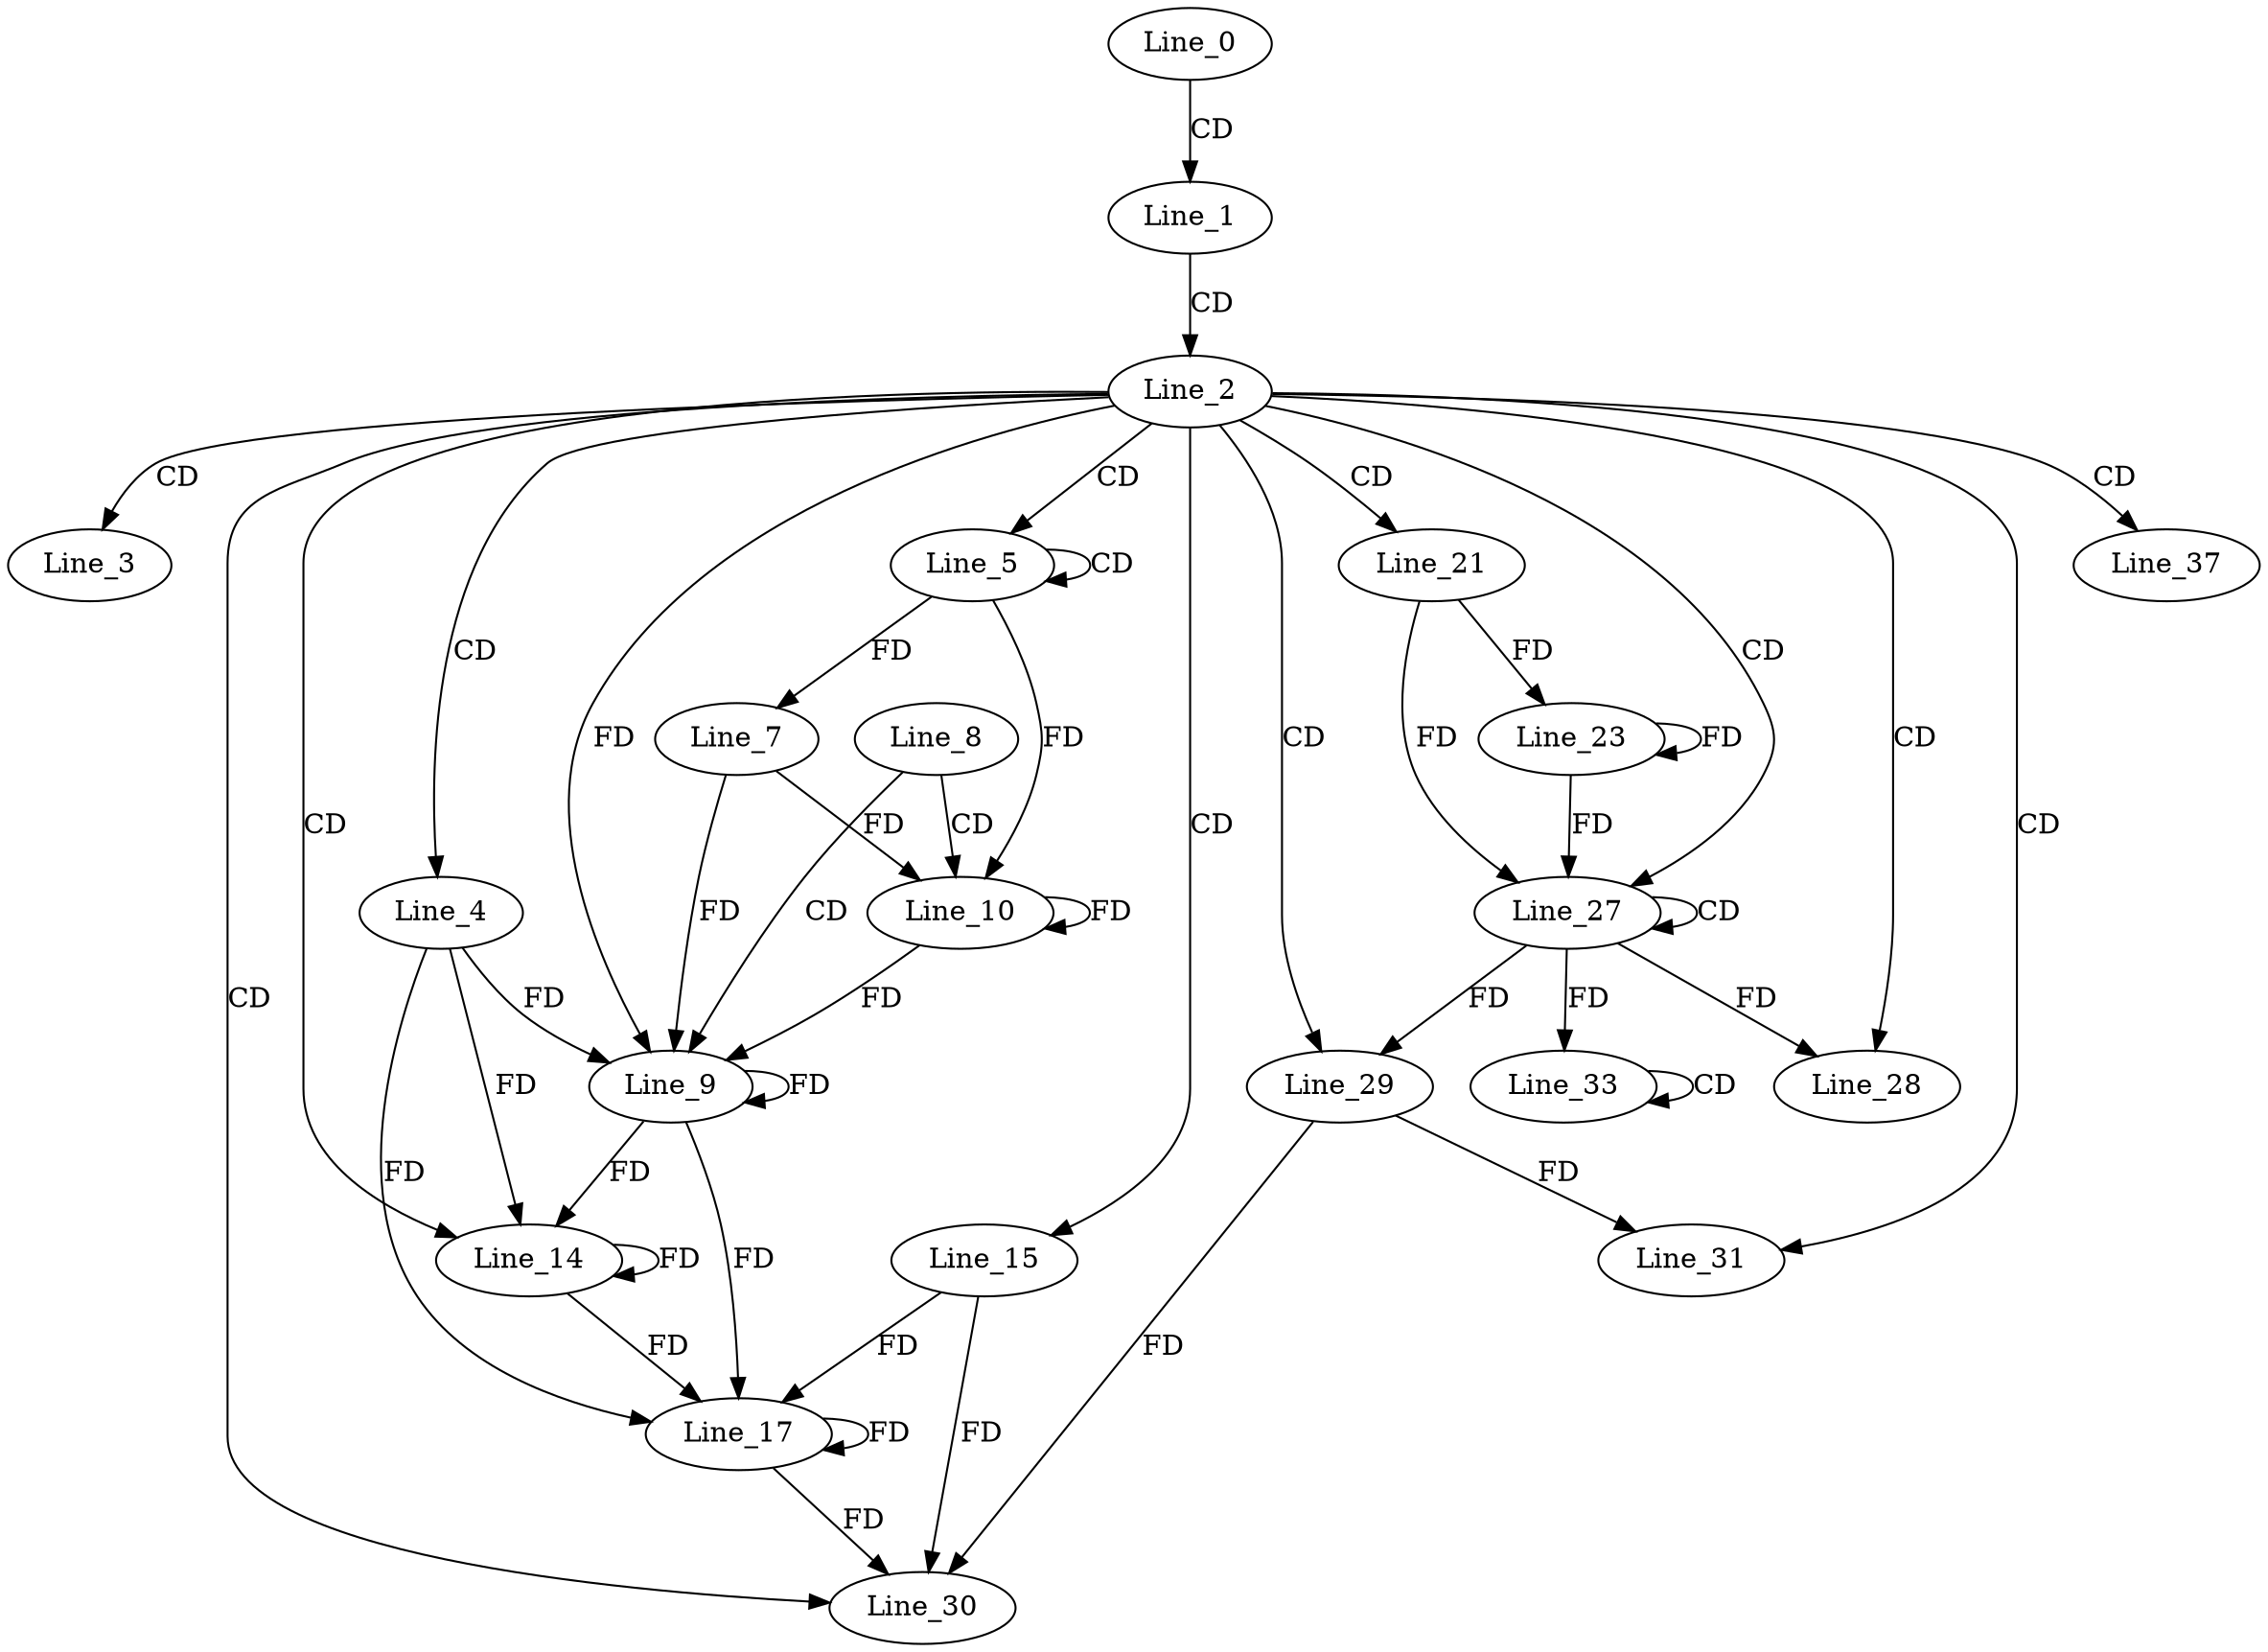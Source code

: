 digraph G {
  Line_0;
  Line_1;
  Line_2;
  Line_3;
  Line_4;
  Line_5;
  Line_5;
  Line_5;
  Line_7;
  Line_8;
  Line_9;
  Line_9;
  Line_7;
  Line_10;
  Line_10;
  Line_14;
  Line_15;
  Line_17;
  Line_17;
  Line_21;
  Line_23;
  Line_27;
  Line_27;
  Line_28;
  Line_29;
  Line_29;
  Line_30;
  Line_31;
  Line_33;
  Line_33;
  Line_33;
  Line_37;
  Line_0 -> Line_1 [ label="CD" ];
  Line_1 -> Line_2 [ label="CD" ];
  Line_2 -> Line_3 [ label="CD" ];
  Line_2 -> Line_4 [ label="CD" ];
  Line_2 -> Line_5 [ label="CD" ];
  Line_5 -> Line_5 [ label="CD" ];
  Line_5 -> Line_7 [ label="FD" ];
  Line_8 -> Line_9 [ label="CD" ];
  Line_9 -> Line_9 [ label="FD" ];
  Line_4 -> Line_9 [ label="FD" ];
  Line_2 -> Line_9 [ label="FD" ];
  Line_7 -> Line_9 [ label="FD" ];
  Line_8 -> Line_10 [ label="CD" ];
  Line_10 -> Line_10 [ label="FD" ];
  Line_7 -> Line_10 [ label="FD" ];
  Line_5 -> Line_10 [ label="FD" ];
  Line_2 -> Line_14 [ label="CD" ];
  Line_9 -> Line_14 [ label="FD" ];
  Line_4 -> Line_14 [ label="FD" ];
  Line_14 -> Line_14 [ label="FD" ];
  Line_2 -> Line_15 [ label="CD" ];
  Line_15 -> Line_17 [ label="FD" ];
  Line_17 -> Line_17 [ label="FD" ];
  Line_9 -> Line_17 [ label="FD" ];
  Line_4 -> Line_17 [ label="FD" ];
  Line_14 -> Line_17 [ label="FD" ];
  Line_2 -> Line_21 [ label="CD" ];
  Line_21 -> Line_23 [ label="FD" ];
  Line_23 -> Line_23 [ label="FD" ];
  Line_2 -> Line_27 [ label="CD" ];
  Line_27 -> Line_27 [ label="CD" ];
  Line_21 -> Line_27 [ label="FD" ];
  Line_23 -> Line_27 [ label="FD" ];
  Line_2 -> Line_28 [ label="CD" ];
  Line_27 -> Line_28 [ label="FD" ];
  Line_2 -> Line_29 [ label="CD" ];
  Line_27 -> Line_29 [ label="FD" ];
  Line_2 -> Line_30 [ label="CD" ];
  Line_29 -> Line_30 [ label="FD" ];
  Line_15 -> Line_30 [ label="FD" ];
  Line_17 -> Line_30 [ label="FD" ];
  Line_2 -> Line_31 [ label="CD" ];
  Line_29 -> Line_31 [ label="FD" ];
  Line_33 -> Line_33 [ label="CD" ];
  Line_27 -> Line_33 [ label="FD" ];
  Line_2 -> Line_37 [ label="CD" ];
  Line_10 -> Line_9 [ label="FD" ];
}
